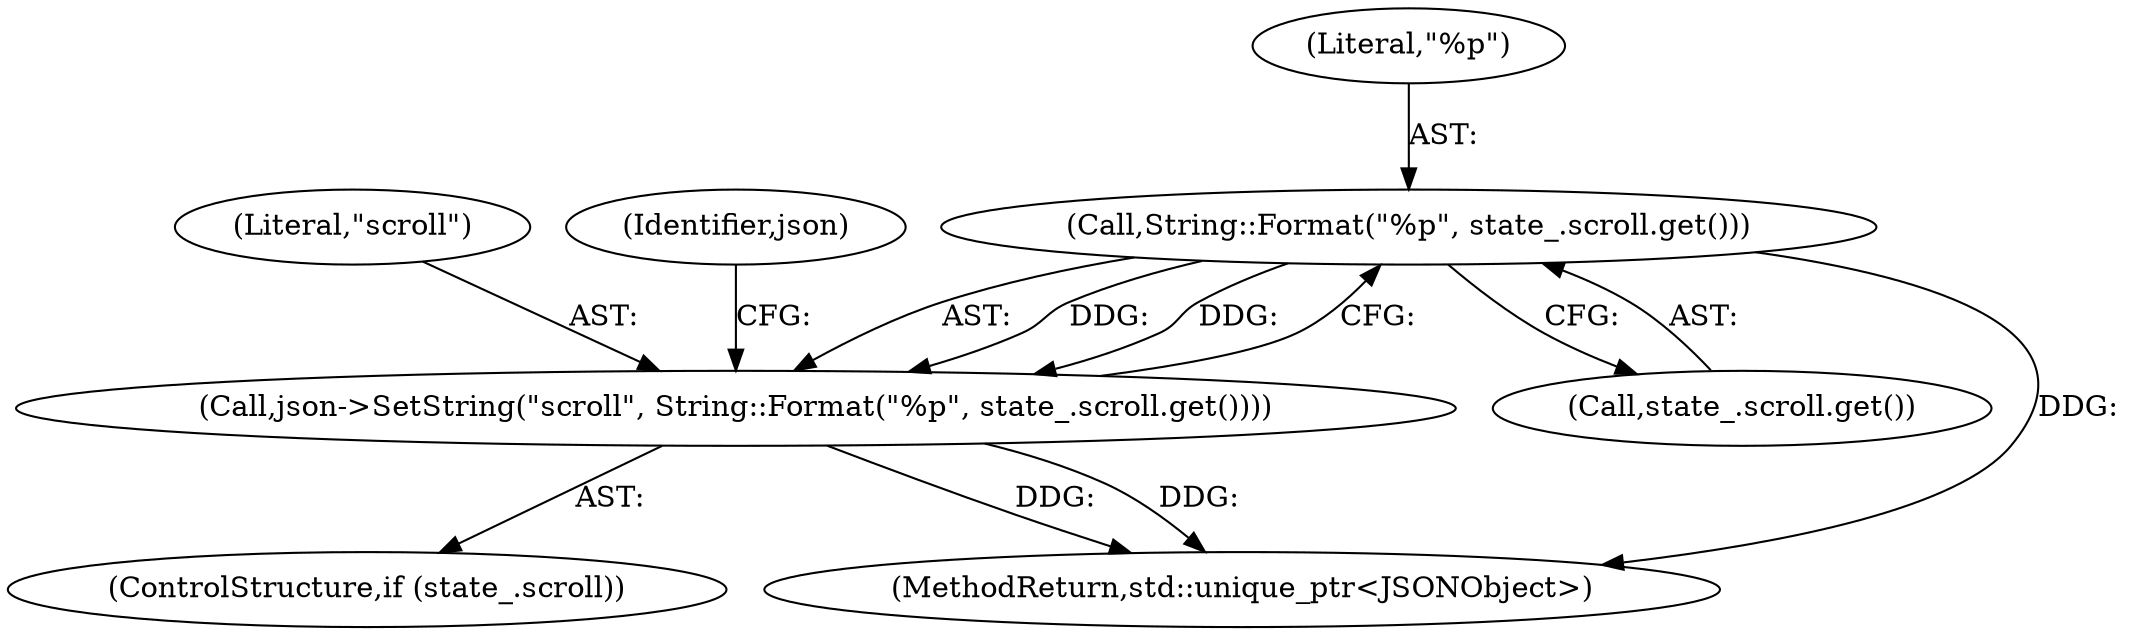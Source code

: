digraph "1_Chrome_f911e11e7f6b5c0d6f5ee694a9871de6619889f7_54@del" {
"1000189" [label="(Call,String::Format(\"%p\", state_.scroll.get()))"];
"1000187" [label="(Call,json->SetString(\"scroll\", String::Format(\"%p\", state_.scroll.get())))"];
"1000187" [label="(Call,json->SetString(\"scroll\", String::Format(\"%p\", state_.scroll.get())))"];
"1000190" [label="(Literal,\"%p\")"];
"1000191" [label="(Call,state_.scroll.get())"];
"1000188" [label="(Literal,\"scroll\")"];
"1000183" [label="(ControlStructure,if (state_.scroll))"];
"1000194" [label="(MethodReturn,std::unique_ptr<JSONObject>)"];
"1000193" [label="(Identifier,json)"];
"1000189" [label="(Call,String::Format(\"%p\", state_.scroll.get()))"];
"1000189" -> "1000187"  [label="AST: "];
"1000189" -> "1000191"  [label="CFG: "];
"1000190" -> "1000189"  [label="AST: "];
"1000191" -> "1000189"  [label="AST: "];
"1000187" -> "1000189"  [label="CFG: "];
"1000189" -> "1000194"  [label="DDG: "];
"1000189" -> "1000187"  [label="DDG: "];
"1000189" -> "1000187"  [label="DDG: "];
"1000187" -> "1000183"  [label="AST: "];
"1000188" -> "1000187"  [label="AST: "];
"1000193" -> "1000187"  [label="CFG: "];
"1000187" -> "1000194"  [label="DDG: "];
"1000187" -> "1000194"  [label="DDG: "];
}
